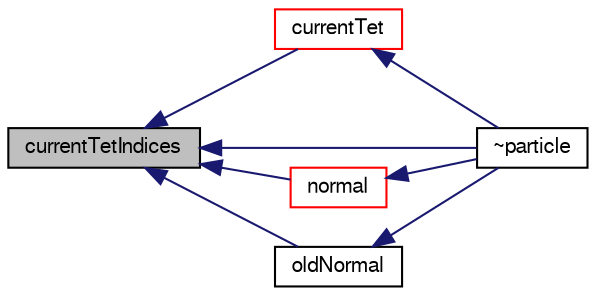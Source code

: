 digraph "currentTetIndices"
{
  bgcolor="transparent";
  edge [fontname="FreeSans",fontsize="10",labelfontname="FreeSans",labelfontsize="10"];
  node [fontname="FreeSans",fontsize="10",shape=record];
  rankdir="LR";
  Node3479 [label="currentTetIndices",height=0.2,width=0.4,color="black", fillcolor="grey75", style="filled", fontcolor="black"];
  Node3479 -> Node3480 [dir="back",color="midnightblue",fontsize="10",style="solid",fontname="FreeSans"];
  Node3480 [label="currentTet",height=0.2,width=0.4,color="red",URL="$a23586.html#a92dfe2573db5f1757b382eb60ee35c4e",tooltip="Return the geometry of the current tet that the. "];
  Node3480 -> Node3481 [dir="back",color="midnightblue",fontsize="10",style="solid",fontname="FreeSans"];
  Node3481 [label="~particle",height=0.2,width=0.4,color="black",URL="$a23586.html#a21cc76910d09c0550f6ce9f2ed3b2f52",tooltip="Destructor. "];
  Node3479 -> Node3495 [dir="back",color="midnightblue",fontsize="10",style="solid",fontname="FreeSans"];
  Node3495 [label="normal",height=0.2,width=0.4,color="red",URL="$a23586.html#ad626ef30cf97c5bcf2b81d102ad70096",tooltip="Return the normal of the tri on tetFaceI_ for the. "];
  Node3495 -> Node3481 [dir="back",color="midnightblue",fontsize="10",style="solid",fontname="FreeSans"];
  Node3479 -> Node3506 [dir="back",color="midnightblue",fontsize="10",style="solid",fontname="FreeSans"];
  Node3506 [label="oldNormal",height=0.2,width=0.4,color="black",URL="$a23586.html#a103a5d52bb7895466021f23678821b40",tooltip="Return the normal of the tri on tetFaceI_ for the. "];
  Node3506 -> Node3481 [dir="back",color="midnightblue",fontsize="10",style="solid",fontname="FreeSans"];
  Node3479 -> Node3481 [dir="back",color="midnightblue",fontsize="10",style="solid",fontname="FreeSans"];
}
